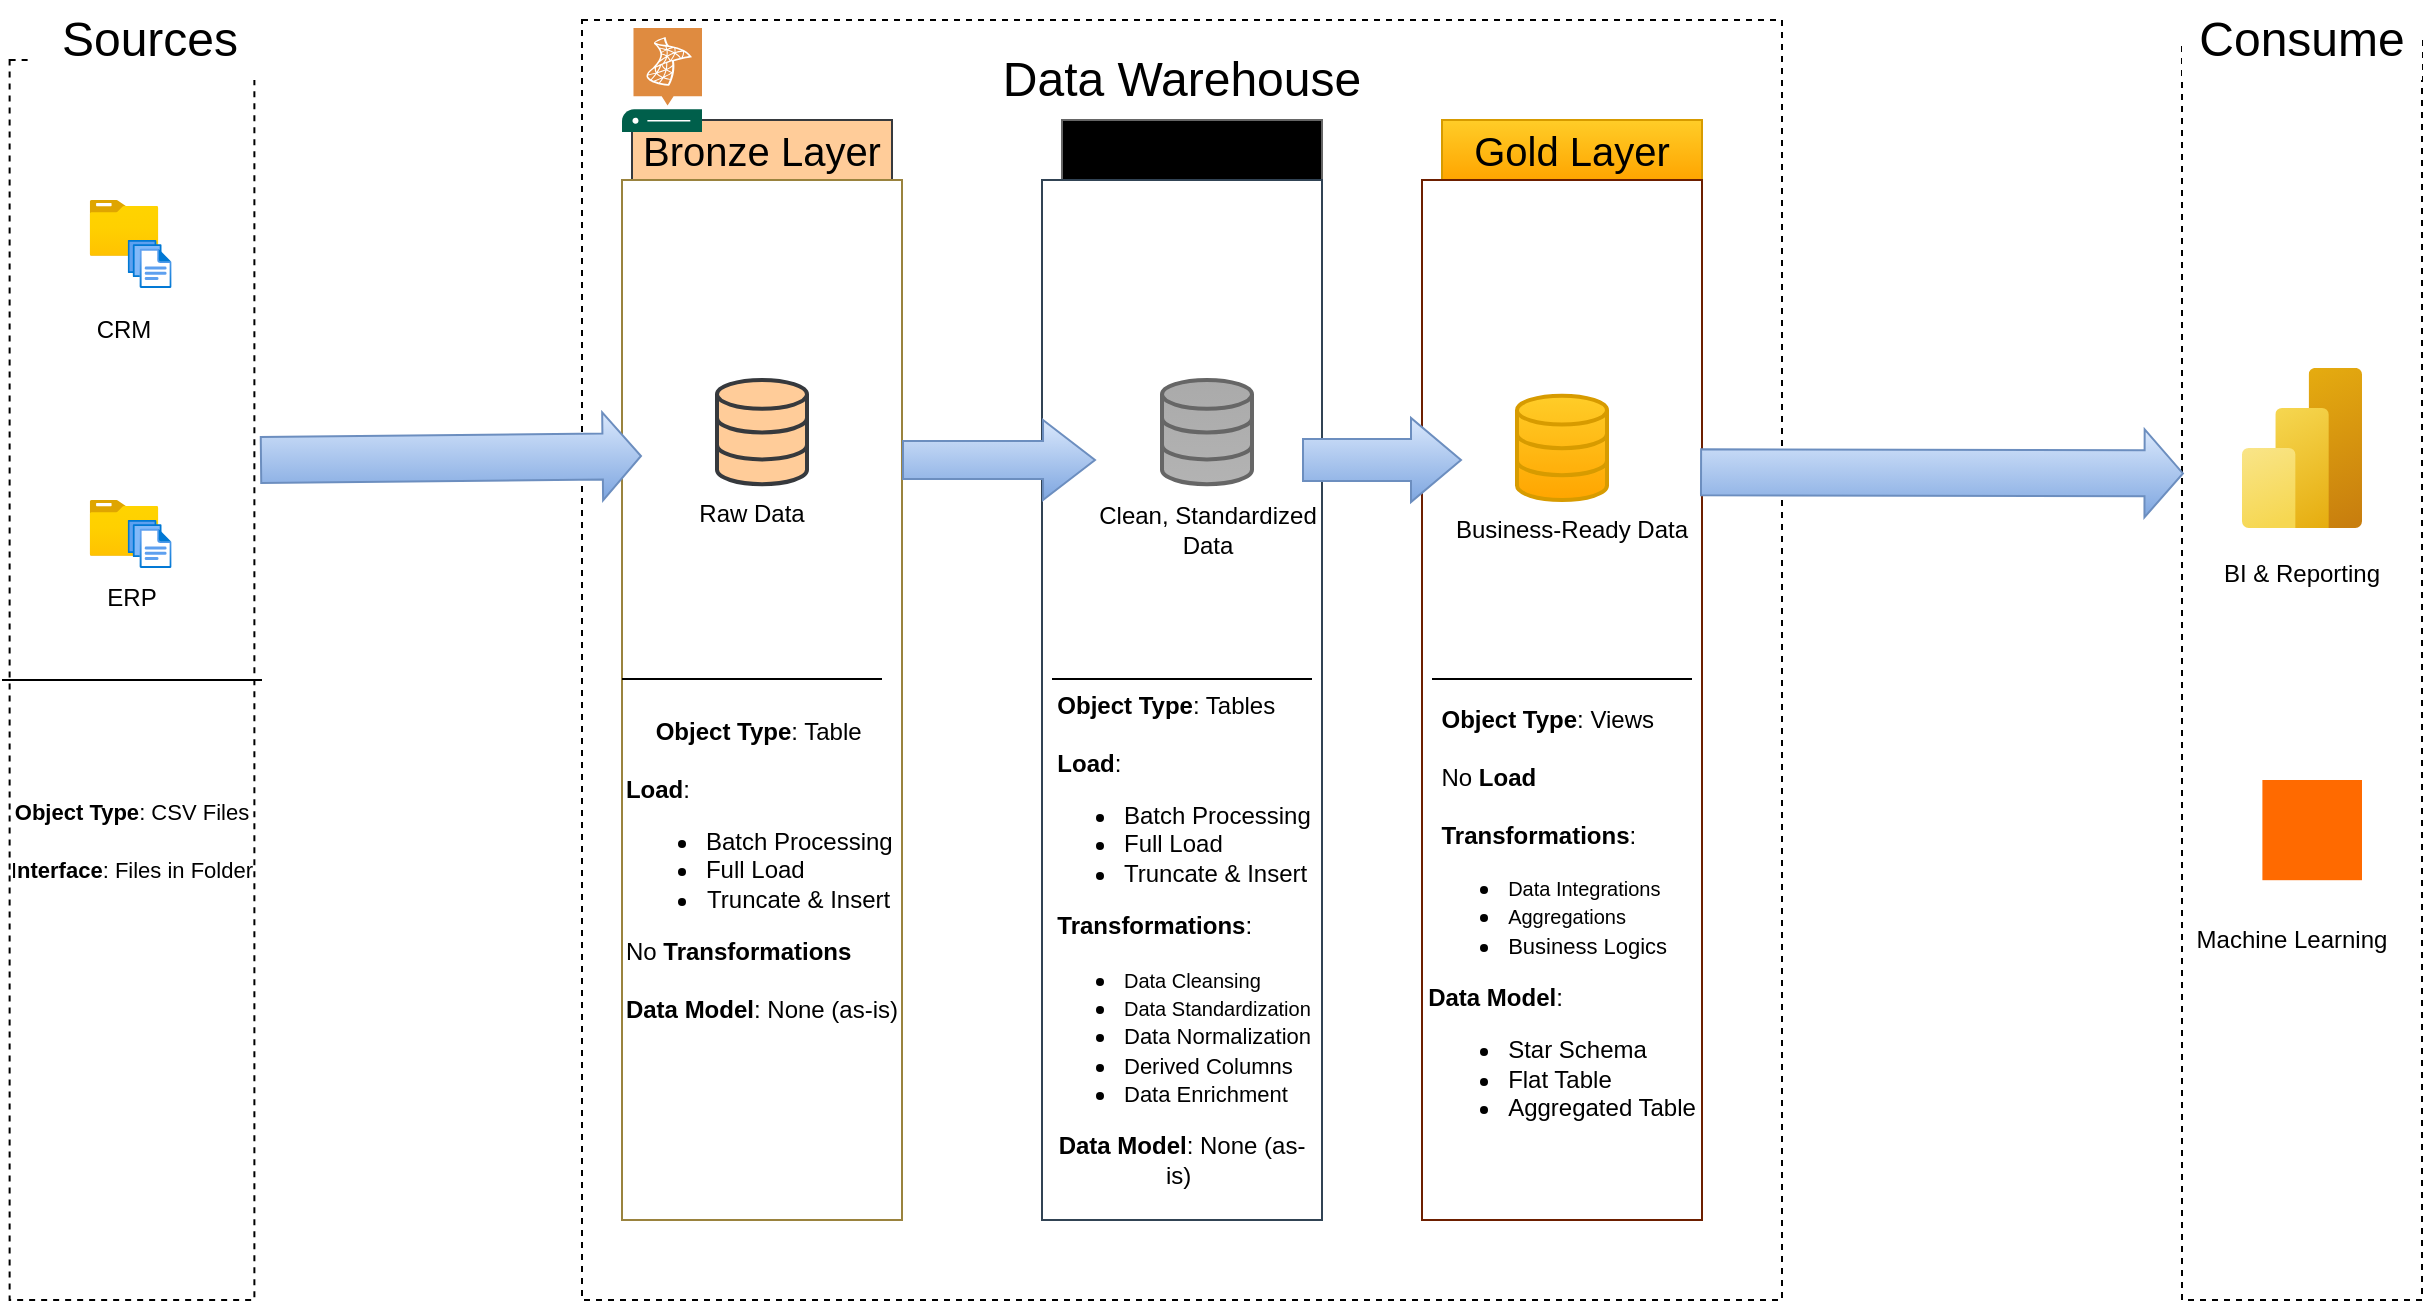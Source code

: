<mxfile version="28.2.5">
  <diagram name="Page-1" id="96mhJZVwXlOXhIMHVOoC">
    <mxGraphModel dx="1426" dy="841" grid="1" gridSize="10" guides="1" tooltips="1" connect="1" arrows="1" fold="1" page="1" pageScale="1" pageWidth="850" pageHeight="1100" math="0" shadow="0">
      <root>
        <mxCell id="0" />
        <mxCell id="1" parent="0" />
        <mxCell id="pZPTQWNnfUyGxPel9Bpb-1" value="" style="rounded=0;whiteSpace=wrap;html=1;fillColor=none;dashed=1;strokeColor=light-dark(#000000, #979a9b);" vertex="1" parent="1">
          <mxGeometry x="73.81" y="100" width="122.38" height="620" as="geometry" />
        </mxCell>
        <mxCell id="pZPTQWNnfUyGxPel9Bpb-2" value="&lt;font style=&quot;font-size: 24px;&quot;&gt;Sources&lt;/font&gt;" style="rounded=0;whiteSpace=wrap;html=1;strokeColor=none;" vertex="1" parent="1">
          <mxGeometry x="83.82" y="70" width="120" height="40" as="geometry" />
        </mxCell>
        <mxCell id="pZPTQWNnfUyGxPel9Bpb-6" value="" style="rounded=0;whiteSpace=wrap;html=1;fillColor=none;dashed=1;strokeColor=light-dark(#000000,#979A9B);" vertex="1" parent="1">
          <mxGeometry x="360" y="80" width="600" height="640" as="geometry" />
        </mxCell>
        <mxCell id="pZPTQWNnfUyGxPel9Bpb-7" value="&lt;font style=&quot;font-size: 24px;&quot;&gt;Data Warehouse&lt;/font&gt;" style="rounded=0;whiteSpace=wrap;html=1;strokeColor=none;" vertex="1" parent="1">
          <mxGeometry x="565" y="90" width="190" height="40" as="geometry" />
        </mxCell>
        <mxCell id="pZPTQWNnfUyGxPel9Bpb-8" value="" style="rounded=0;whiteSpace=wrap;html=1;fillColor=none;dashed=1;strokeColor=light-dark(#000000, #979a9b);" vertex="1" parent="1">
          <mxGeometry x="1160" y="90" width="120" height="630" as="geometry" />
        </mxCell>
        <mxCell id="pZPTQWNnfUyGxPel9Bpb-9" value="&lt;font style=&quot;font-size: 24px;&quot;&gt;Consume&lt;/font&gt;" style="rounded=0;whiteSpace=wrap;html=1;strokeColor=none;" vertex="1" parent="1">
          <mxGeometry x="1160" y="70" width="120" height="40" as="geometry" />
        </mxCell>
        <mxCell id="pZPTQWNnfUyGxPel9Bpb-10" value="&lt;font style=&quot;color: rgb(0, 0, 0); font-size: 20px;&quot;&gt;Gold&amp;nbsp;Layer&lt;/font&gt;" style="rounded=0;whiteSpace=wrap;html=1;fillColor=#ffcd28;strokeColor=#d79b00;gradientColor=#ffa500;" vertex="1" parent="1">
          <mxGeometry x="790" y="130" width="130" height="30" as="geometry" />
        </mxCell>
        <mxCell id="pZPTQWNnfUyGxPel9Bpb-11" value="" style="rounded=0;whiteSpace=wrap;html=1;fillColor=none;fontColor=#ffffff;strokeColor=light-dark(#6D1F00, #86513c);" vertex="1" parent="1">
          <mxGeometry x="780" y="160" width="140" height="520" as="geometry" />
        </mxCell>
        <mxCell id="pZPTQWNnfUyGxPel9Bpb-12" value="&lt;font style=&quot;color: rgb(0, 0, 0); font-size: 20px;&quot;&gt;Silver Layer&lt;/font&gt;" style="rounded=0;whiteSpace=wrap;html=1;fillColor=light-dark(#AAAAAA,#B0C8E4);fontColor=#ffffff;strokeColor=#666666;gradientColor=#B3B3B3;" vertex="1" parent="1">
          <mxGeometry x="600" y="130" width="130" height="30" as="geometry" />
        </mxCell>
        <mxCell id="pZPTQWNnfUyGxPel9Bpb-13" value="" style="rounded=0;whiteSpace=wrap;html=1;fillColor=none;fontColor=#ffffff;strokeColor=#314354;" vertex="1" parent="1">
          <mxGeometry x="590" y="160" width="140" height="520" as="geometry" />
        </mxCell>
        <mxCell id="pZPTQWNnfUyGxPel9Bpb-14" value="&lt;font style=&quot;color: rgb(0, 0, 0); font-size: 20px;&quot;&gt;Bronze Layer&lt;/font&gt;" style="rounded=0;whiteSpace=wrap;html=1;fillColor=#ffcc99;strokeColor=#36393d;" vertex="1" parent="1">
          <mxGeometry x="385" y="130" width="130" height="30" as="geometry" />
        </mxCell>
        <mxCell id="pZPTQWNnfUyGxPel9Bpb-15" value="" style="rounded=0;whiteSpace=wrap;html=1;fillColor=none;strokeColor=#9A833E;" vertex="1" parent="1">
          <mxGeometry x="380" y="160" width="140" height="520" as="geometry" />
        </mxCell>
        <mxCell id="pZPTQWNnfUyGxPel9Bpb-20" value="" style="image;aspect=fixed;html=1;points=[];align=center;fontSize=12;image=img/lib/azure2/general/Folder_Blank.svg;" vertex="1" parent="1">
          <mxGeometry x="113.82" y="170" width="34.36" height="27.88" as="geometry" />
        </mxCell>
        <mxCell id="pZPTQWNnfUyGxPel9Bpb-21" value="" style="image;aspect=fixed;html=1;points=[];align=center;fontSize=12;image=img/lib/azure2/general/Files.svg;" vertex="1" parent="1">
          <mxGeometry x="132.85" y="190" width="21.95" height="24" as="geometry" />
        </mxCell>
        <mxCell id="pZPTQWNnfUyGxPel9Bpb-23" value="" style="image;aspect=fixed;html=1;points=[];align=center;fontSize=12;image=img/lib/azure2/general/Folder_Blank.svg;" vertex="1" parent="1">
          <mxGeometry x="113.82" y="320" width="34.36" height="27.88" as="geometry" />
        </mxCell>
        <mxCell id="pZPTQWNnfUyGxPel9Bpb-24" value="" style="image;aspect=fixed;html=1;points=[];align=center;fontSize=12;image=img/lib/azure2/general/Files.svg;" vertex="1" parent="1">
          <mxGeometry x="132.85" y="330" width="21.95" height="24" as="geometry" />
        </mxCell>
        <mxCell id="pZPTQWNnfUyGxPel9Bpb-26" value="CRM" style="rounded=0;whiteSpace=wrap;html=1;strokeColor=none;" vertex="1" parent="1">
          <mxGeometry x="101" y="220" width="60" height="30" as="geometry" />
        </mxCell>
        <mxCell id="pZPTQWNnfUyGxPel9Bpb-27" value="ERP" style="rounded=0;whiteSpace=wrap;html=1;strokeColor=none;" vertex="1" parent="1">
          <mxGeometry x="105.0" y="354" width="60" height="30" as="geometry" />
        </mxCell>
        <mxCell id="pZPTQWNnfUyGxPel9Bpb-30" value="&lt;font style=&quot;font-size: 11px;&quot;&gt;&lt;b&gt;Object Type&lt;/b&gt;: CSV Files&lt;/font&gt;&lt;div&gt;&lt;font style=&quot;font-size: 11px;&quot;&gt;&lt;br&gt;&lt;/font&gt;&lt;/div&gt;&lt;div&gt;&lt;font style=&quot;font-size: 11px;&quot;&gt;I&lt;b&gt;nterface&lt;/b&gt;: Files in Folder&lt;/font&gt;&lt;/div&gt;" style="text;html=1;align=center;verticalAlign=middle;whiteSpace=wrap;rounded=0;" vertex="1" parent="1">
          <mxGeometry x="70" y="460" width="130" height="60" as="geometry" />
        </mxCell>
        <mxCell id="pZPTQWNnfUyGxPel9Bpb-35" value="" style="endArrow=none;html=1;rounded=0;" edge="1" parent="1">
          <mxGeometry width="50" height="50" relative="1" as="geometry">
            <mxPoint x="70" y="410" as="sourcePoint" />
            <mxPoint x="200" y="410" as="targetPoint" />
          </mxGeometry>
        </mxCell>
        <mxCell id="pZPTQWNnfUyGxPel9Bpb-36" value="" style="html=1;verticalLabelPosition=bottom;align=center;labelBackgroundColor=#ffffff;verticalAlign=top;strokeWidth=2;strokeColor=#d79b00;shadow=0;dashed=0;shape=mxgraph.ios7.icons.data;fillColor=#ffcd28;gradientColor=#ffa500;" vertex="1" parent="1">
          <mxGeometry x="827.5" y="267.88" width="45" height="52.12" as="geometry" />
        </mxCell>
        <mxCell id="pZPTQWNnfUyGxPel9Bpb-37" value="" style="html=1;verticalLabelPosition=bottom;align=center;labelBackgroundColor=#ffffff;verticalAlign=top;strokeWidth=2;shadow=0;dashed=0;shape=mxgraph.ios7.icons.data;fillColor=#AAAAAA;gradientColor=#B3B3B3;strokeColor=#666666;" vertex="1" parent="1">
          <mxGeometry x="650" y="260" width="45" height="52.12" as="geometry" />
        </mxCell>
        <mxCell id="pZPTQWNnfUyGxPel9Bpb-38" value="" style="html=1;verticalLabelPosition=bottom;align=center;labelBackgroundColor=#ffffff;verticalAlign=top;strokeWidth=2;strokeColor=#36393d;shadow=0;dashed=0;shape=mxgraph.ios7.icons.data;fillColor=#ffcc99;" vertex="1" parent="1">
          <mxGeometry x="427.5" y="260" width="45" height="52.12" as="geometry" />
        </mxCell>
        <mxCell id="pZPTQWNnfUyGxPel9Bpb-41" value="" style="shape=flexArrow;endArrow=classic;html=1;rounded=0;width=23;endSize=6.06;fillColor=#dae8fc;gradientColor=#7ea6e0;strokeColor=#6c8ebf;" edge="1" parent="1">
          <mxGeometry width="50" height="50" relative="1" as="geometry">
            <mxPoint x="199" y="300" as="sourcePoint" />
            <mxPoint x="390" y="298" as="targetPoint" />
          </mxGeometry>
        </mxCell>
        <mxCell id="pZPTQWNnfUyGxPel9Bpb-42" value="" style="shape=flexArrow;endArrow=classic;html=1;rounded=0;width=19;endSize=8.33;fillColor=#dae8fc;gradientColor=#7ea6e0;strokeColor=#6c8ebf;" edge="1" parent="1">
          <mxGeometry width="50" height="50" relative="1" as="geometry">
            <mxPoint x="520" y="300" as="sourcePoint" />
            <mxPoint x="617" y="300" as="targetPoint" />
          </mxGeometry>
        </mxCell>
        <mxCell id="pZPTQWNnfUyGxPel9Bpb-43" value="" style="shape=flexArrow;endArrow=classic;html=1;rounded=0;width=21;endSize=8;fillColor=#dae8fc;gradientColor=#7ea6e0;strokeColor=#6c8ebf;" edge="1" parent="1">
          <mxGeometry width="50" height="50" relative="1" as="geometry">
            <mxPoint x="720" y="300" as="sourcePoint" />
            <mxPoint x="800" y="300" as="targetPoint" />
          </mxGeometry>
        </mxCell>
        <mxCell id="pZPTQWNnfUyGxPel9Bpb-45" value="" style="shape=flexArrow;endArrow=classic;html=1;rounded=0;width=23;endSize=6.06;fillColor=#dae8fc;gradientColor=#7ea6e0;strokeColor=#6c8ebf;exitX=0.993;exitY=0.281;exitDx=0;exitDy=0;exitPerimeter=0;entryX=0.008;entryY=0.344;entryDx=0;entryDy=0;entryPerimeter=0;" edge="1" parent="1" source="pZPTQWNnfUyGxPel9Bpb-11" target="pZPTQWNnfUyGxPel9Bpb-8">
          <mxGeometry width="50" height="50" relative="1" as="geometry">
            <mxPoint x="910" y="340" as="sourcePoint" />
            <mxPoint x="1170" y="350" as="targetPoint" />
          </mxGeometry>
        </mxCell>
        <mxCell id="pZPTQWNnfUyGxPel9Bpb-46" value="Raw Data" style="text;html=1;align=center;verticalAlign=middle;whiteSpace=wrap;rounded=0;" vertex="1" parent="1">
          <mxGeometry x="380" y="312.12" width="130" height="30" as="geometry" />
        </mxCell>
        <mxCell id="pZPTQWNnfUyGxPel9Bpb-47" value="Clean, Standardized Data" style="text;html=1;align=center;verticalAlign=middle;whiteSpace=wrap;rounded=0;" vertex="1" parent="1">
          <mxGeometry x="607.5" y="320" width="130" height="30" as="geometry" />
        </mxCell>
        <mxCell id="pZPTQWNnfUyGxPel9Bpb-48" value="Business-Ready Data" style="text;html=1;align=center;verticalAlign=middle;whiteSpace=wrap;rounded=0;" vertex="1" parent="1">
          <mxGeometry x="790" y="320" width="130" height="30" as="geometry" />
        </mxCell>
        <mxCell id="pZPTQWNnfUyGxPel9Bpb-49" value="" style="endArrow=none;html=1;rounded=0;" edge="1" parent="1">
          <mxGeometry width="50" height="50" relative="1" as="geometry">
            <mxPoint x="380" y="409.5" as="sourcePoint" />
            <mxPoint x="510" y="409.5" as="targetPoint" />
          </mxGeometry>
        </mxCell>
        <mxCell id="pZPTQWNnfUyGxPel9Bpb-50" value="" style="endArrow=none;html=1;rounded=0;" edge="1" parent="1">
          <mxGeometry width="50" height="50" relative="1" as="geometry">
            <mxPoint x="595" y="409.5" as="sourcePoint" />
            <mxPoint x="725" y="409.5" as="targetPoint" />
            <Array as="points">
              <mxPoint x="667.5" y="409.5" />
            </Array>
          </mxGeometry>
        </mxCell>
        <mxCell id="pZPTQWNnfUyGxPel9Bpb-51" value="" style="endArrow=none;html=1;rounded=0;" edge="1" parent="1">
          <mxGeometry width="50" height="50" relative="1" as="geometry">
            <mxPoint x="785" y="409.5" as="sourcePoint" />
            <mxPoint x="915" y="409.5" as="targetPoint" />
          </mxGeometry>
        </mxCell>
        <mxCell id="pZPTQWNnfUyGxPel9Bpb-54" value="&lt;b&gt;Object Type&lt;/b&gt;: Table&amp;nbsp;&lt;div&gt;&lt;br&gt;&lt;/div&gt;&lt;div style=&quot;text-align: left;&quot;&gt;&lt;b&gt;Load&lt;/b&gt;:&lt;/div&gt;&lt;div&gt;&lt;ul&gt;&lt;li style=&quot;text-align: left;&quot;&gt;Batch Processing&lt;/li&gt;&lt;li style=&quot;text-align: left;&quot;&gt;Full Load&lt;/li&gt;&lt;li&gt;&lt;span style=&quot;background-color: transparent; color: light-dark(rgb(0, 0, 0), rgb(255, 255, 255));&quot;&gt;Truncate &amp;amp; Insert&amp;nbsp;&lt;/span&gt;&lt;/li&gt;&lt;/ul&gt;&lt;div style=&quot;text-align: left;&quot;&gt;No &lt;b&gt;Transformations&amp;nbsp;&lt;/b&gt;&lt;/div&gt;&lt;div style=&quot;text-align: left;&quot;&gt;&lt;br&gt;&lt;/div&gt;&lt;div style=&quot;text-align: left;&quot;&gt;&lt;b&gt;Data Model&lt;/b&gt;: None (as-is)&lt;/div&gt;&lt;/div&gt;" style="text;html=1;align=center;verticalAlign=middle;whiteSpace=wrap;rounded=0;" vertex="1" parent="1">
          <mxGeometry x="380" y="420" width="140" height="170" as="geometry" />
        </mxCell>
        <mxCell id="pZPTQWNnfUyGxPel9Bpb-55" value="&lt;div style=&quot;text-align: left;&quot;&gt;&lt;b&gt;&amp;nbsp; Object Type&lt;/b&gt;: Tables&amp;nbsp;&lt;/div&gt;&lt;div style=&quot;text-align: left;&quot;&gt;&lt;br&gt;&lt;/div&gt;&lt;div style=&quot;text-align: left;&quot;&gt;&amp;nbsp; &lt;b&gt;Load&lt;/b&gt;:&amp;nbsp;&lt;/div&gt;&lt;div style=&quot;&quot;&gt;&lt;ul&gt;&lt;li style=&quot;text-align: left;&quot;&gt;Batch Processing&lt;/li&gt;&lt;li style=&quot;text-align: left;&quot;&gt;Full Load&amp;nbsp;&lt;/li&gt;&lt;li style=&quot;text-align: left;&quot;&gt;Truncate &amp;amp; Insert&amp;nbsp;&lt;/li&gt;&lt;/ul&gt;&lt;div style=&quot;text-align: left;&quot;&gt;&amp;nbsp; &lt;b&gt;Transformations&lt;/b&gt;:&amp;nbsp;&lt;/div&gt;&lt;div style=&quot;&quot;&gt;&lt;ul&gt;&lt;li style=&quot;text-align: left;&quot;&gt;&lt;font style=&quot;font-size: 10px;&quot;&gt;Data Cleansing&amp;nbsp;&lt;/font&gt;&lt;/li&gt;&lt;li style=&quot;text-align: left;&quot;&gt;&lt;font style=&quot;font-size: 10px;&quot;&gt;Data Standardization&lt;/font&gt;&lt;/li&gt;&lt;li style=&quot;text-align: left;&quot;&gt;&lt;font style=&quot;font-size: 11px;&quot;&gt;Data Normalization&amp;nbsp;&lt;/font&gt;&lt;/li&gt;&lt;li style=&quot;text-align: left;&quot;&gt;&lt;font style=&quot;font-size: 11px;&quot;&gt;Derived Columns&amp;nbsp;&lt;/font&gt;&lt;/li&gt;&lt;li style=&quot;text-align: left;&quot;&gt;&lt;font style=&quot;font-size: 11px;&quot;&gt;Data Enrichment&lt;/font&gt;&lt;/li&gt;&lt;/ul&gt;&lt;font&gt;&lt;span style=&quot;text-align: left; background-color: transparent; color: light-dark(rgb(0, 0, 0), rgb(255, 255, 255));&quot;&gt;&lt;b&gt;Data Model&lt;/b&gt;: None (as-is)&lt;/span&gt;&lt;span style=&quot;text-align: left; background-color: transparent; color: light-dark(rgb(0, 0, 0), rgb(255, 255, 255));&quot;&gt;&amp;nbsp;&lt;/span&gt;&lt;/font&gt;&lt;/div&gt;&lt;/div&gt;" style="text;html=1;align=center;verticalAlign=middle;whiteSpace=wrap;rounded=0;" vertex="1" parent="1">
          <mxGeometry x="590" y="420" width="140" height="240" as="geometry" />
        </mxCell>
        <mxCell id="pZPTQWNnfUyGxPel9Bpb-58" value="&lt;div style=&quot;text-align: left;&quot;&gt;&amp;nbsp; &lt;b&gt;Object Type&lt;/b&gt;: Views&amp;nbsp;&lt;/div&gt;&lt;div style=&quot;text-align: left;&quot;&gt;&lt;br&gt;&lt;/div&gt;&lt;div style=&quot;text-align: left;&quot;&gt;&amp;nbsp; No &lt;b&gt;Load&amp;nbsp;&lt;/b&gt;&lt;/div&gt;&lt;div style=&quot;text-align: left;&quot;&gt;&lt;span style=&quot;background-color: transparent; color: light-dark(rgb(0, 0, 0), rgb(255, 255, 255));&quot;&gt;&amp;nbsp;&lt;/span&gt;&lt;/div&gt;&lt;div style=&quot;&quot;&gt;&lt;div style=&quot;text-align: left;&quot;&gt;&amp;nbsp; &lt;b&gt;Transformations&lt;/b&gt;:&amp;nbsp;&lt;/div&gt;&lt;div style=&quot;&quot;&gt;&lt;ul&gt;&lt;li style=&quot;text-align: left;&quot;&gt;&lt;font style=&quot;font-size: 10px;&quot;&gt;Data Integrations&amp;nbsp;&lt;/font&gt;&lt;/li&gt;&lt;li style=&quot;text-align: left;&quot;&gt;&lt;font style=&quot;font-size: 10px;&quot;&gt;Aggregations&lt;/font&gt;&lt;/li&gt;&lt;li style=&quot;text-align: left;&quot;&gt;&lt;font style=&quot;font-size: 11px;&quot;&gt;Business Logics&amp;nbsp;&lt;/font&gt;&lt;/li&gt;&lt;/ul&gt;&lt;font&gt;&lt;div style=&quot;text-align: left;&quot;&gt;&lt;span style=&quot;background-color: transparent; color: light-dark(rgb(0, 0, 0), rgb(255, 255, 255));&quot;&gt;&lt;b&gt;Data Model&lt;/b&gt;:&amp;nbsp;&lt;/span&gt;&lt;/div&gt;&lt;div style=&quot;&quot;&gt;&lt;ul&gt;&lt;li style=&quot;text-align: left;&quot;&gt;Star Schema&lt;/li&gt;&lt;li style=&quot;text-align: left;&quot;&gt;Flat Table&lt;/li&gt;&lt;li style=&quot;text-align: left;&quot;&gt;Aggregated Table&lt;/li&gt;&lt;/ul&gt;&lt;/div&gt;&lt;/font&gt;&lt;/div&gt;&lt;div style=&quot;&quot;&gt;&lt;font&gt;&lt;span style=&quot;text-align: left; background-color: transparent; color: light-dark(rgb(0, 0, 0), rgb(255, 255, 255));&quot;&gt;&amp;nbsp;&lt;/span&gt;&lt;/font&gt;&lt;/div&gt;&lt;/div&gt;" style="text;html=1;align=center;verticalAlign=middle;whiteSpace=wrap;rounded=0;" vertex="1" parent="1">
          <mxGeometry x="780" y="420" width="140" height="240" as="geometry" />
        </mxCell>
        <mxCell id="pZPTQWNnfUyGxPel9Bpb-59" value="" style="image;aspect=fixed;html=1;points=[];align=center;fontSize=12;image=img/lib/azure2/analytics/Power_BI_Embedded.svg;" vertex="1" parent="1">
          <mxGeometry x="1190" y="253.94" width="60" height="80" as="geometry" />
        </mxCell>
        <mxCell id="pZPTQWNnfUyGxPel9Bpb-60" value="BI &amp;amp; Reporting" style="text;html=1;align=center;verticalAlign=middle;whiteSpace=wrap;rounded=0;" vertex="1" parent="1">
          <mxGeometry x="1160" y="342.12" width="120" height="30" as="geometry" />
        </mxCell>
        <mxCell id="pZPTQWNnfUyGxPel9Bpb-62" value="" style="points=[];aspect=fixed;html=1;align=center;shadow=0;dashed=0;fillColor=#FF6A00;strokeColor=none;shape=mxgraph.alibaba_cloud.machine_learning;" vertex="1" parent="1">
          <mxGeometry x="1200.2" y="460" width="49.8" height="50.1" as="geometry" />
        </mxCell>
        <mxCell id="pZPTQWNnfUyGxPel9Bpb-63" value="Machine Learning" style="text;html=1;align=center;verticalAlign=middle;whiteSpace=wrap;rounded=0;" vertex="1" parent="1">
          <mxGeometry x="1155" y="525" width="120" height="30" as="geometry" />
        </mxCell>
        <mxCell id="pZPTQWNnfUyGxPel9Bpb-64" value="" style="sketch=0;pointerEvents=1;shadow=0;dashed=0;html=1;strokeColor=none;fillColor=#005F4B;labelPosition=center;verticalLabelPosition=bottom;verticalAlign=top;align=center;outlineConnect=0;shape=mxgraph.veeam2.sql_server;" vertex="1" parent="1">
          <mxGeometry x="380" y="84" width="40" height="52" as="geometry" />
        </mxCell>
      </root>
    </mxGraphModel>
  </diagram>
</mxfile>
